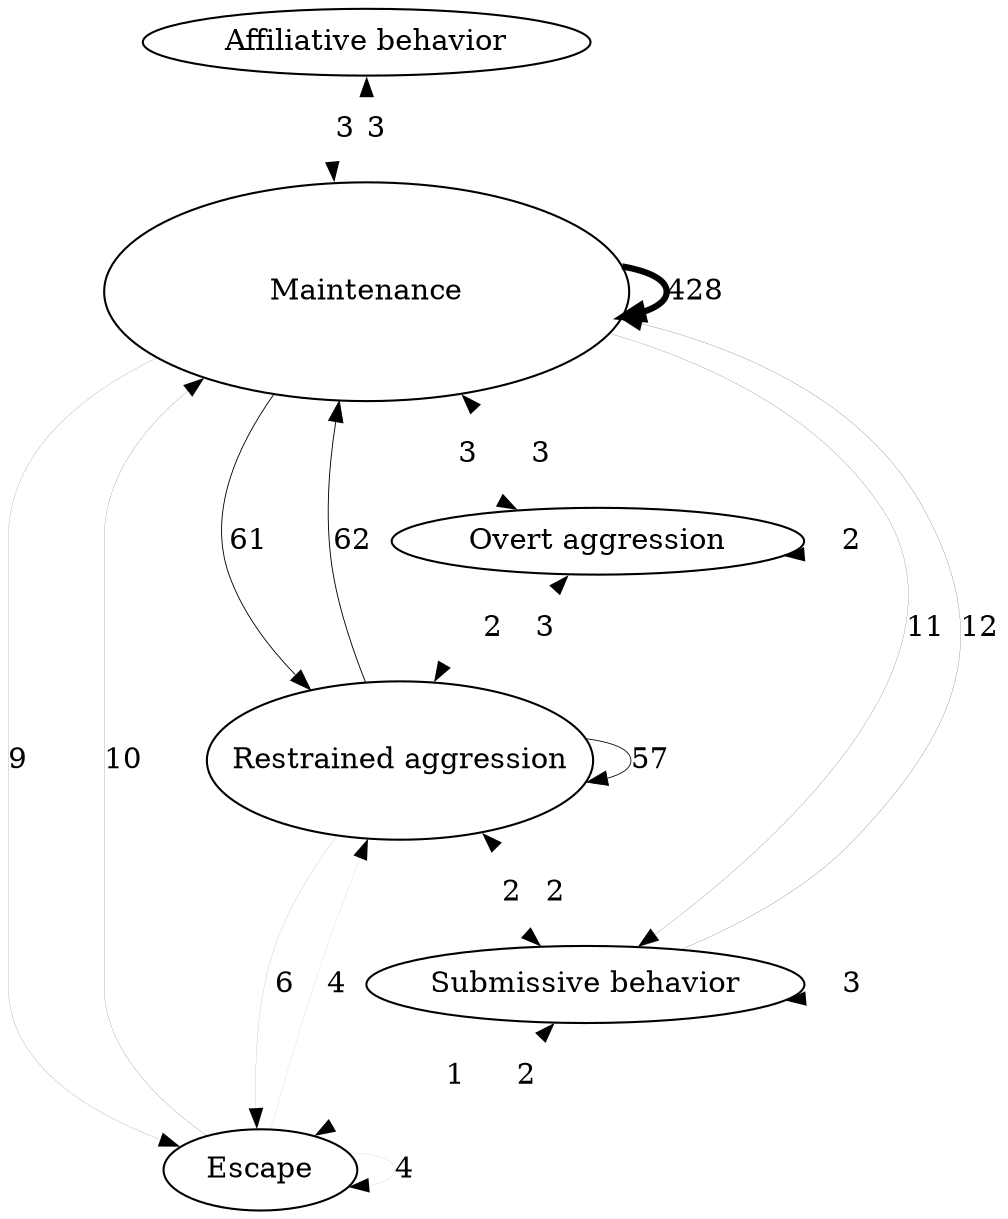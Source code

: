 digraph  {
"Affiliative behavior" [height="0.0", width="0.0"];
Maintenance [height="1.4583333333333335", width="3.5"];
Escape [height="0.5370682159685716", width="1.2889637183245717"];
"Restrained aggression" [height="1.0581215578160343", width="2.5394917387584823"];
"Submissive behavior" [height="0.5072410122973807", width="1.2173784295137138"];
"Overt aggression" [height="0.27766942590954874", width="0.6664066221829169"];
"Affiliative behavior" -> Maintenance  [label=3, penwidth="0.02102803738317757"];
Maintenance -> "Affiliative behavior"  [label=3, penwidth="0.02102803738317757"];
Maintenance -> Escape  [label=9, penwidth="0.0630841121495327"];
Maintenance -> Maintenance  [label=428, penwidth="3.0"];
Maintenance -> "Overt aggression"  [label=3, penwidth="0.02102803738317757"];
Maintenance -> "Restrained aggression"  [label=61, penwidth="0.4275700934579439"];
Maintenance -> "Submissive behavior"  [label=11, penwidth="0.07710280373831775"];
Escape -> Escape  [label=4, penwidth="0.02803738317757009"];
Escape -> Maintenance  [label=10, penwidth="0.07009345794392523"];
Escape -> "Restrained aggression"  [label=4, penwidth="0.02803738317757009"];
Escape -> "Submissive behavior"  [label=2, penwidth="0.014018691588785045"];
"Restrained aggression" -> Escape  [label=6, penwidth="0.04205607476635514"];
"Restrained aggression" -> Maintenance  [label=62, penwidth="0.43457943925233644"];
"Restrained aggression" -> "Overt aggression"  [label=3, penwidth="0.02102803738317757"];
"Restrained aggression" -> "Restrained aggression"  [label=57, penwidth="0.3995327102803738"];
"Restrained aggression" -> "Submissive behavior"  [label=2, penwidth="0.014018691588785045"];
"Submissive behavior" -> Escape  [label=1, penwidth="0.007009345794392522"];
"Submissive behavior" -> Maintenance  [label=12, penwidth="0.08411214953271028"];
"Submissive behavior" -> "Restrained aggression"  [label=2, penwidth="0.014018691588785045"];
"Submissive behavior" -> "Submissive behavior"  [label=3, penwidth="0.02102803738317757"];
"Overt aggression" -> Maintenance  [label=3, penwidth="0.02102803738317757"];
"Overt aggression" -> "Overt aggression"  [label=2, penwidth="0.014018691588785045"];
"Overt aggression" -> "Restrained aggression"  [label=2, penwidth="0.014018691588785045"];
}
